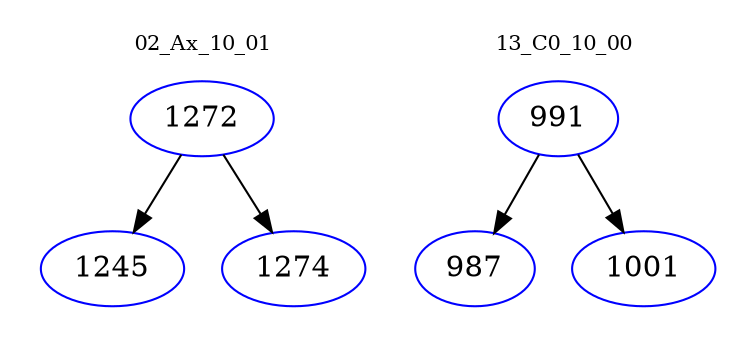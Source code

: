 digraph{
subgraph cluster_0 {
color = white
label = "02_Ax_10_01";
fontsize=10;
T0_1272 [label="1272", color="blue"]
T0_1272 -> T0_1245 [color="black"]
T0_1245 [label="1245", color="blue"]
T0_1272 -> T0_1274 [color="black"]
T0_1274 [label="1274", color="blue"]
}
subgraph cluster_1 {
color = white
label = "13_C0_10_00";
fontsize=10;
T1_991 [label="991", color="blue"]
T1_991 -> T1_987 [color="black"]
T1_987 [label="987", color="blue"]
T1_991 -> T1_1001 [color="black"]
T1_1001 [label="1001", color="blue"]
}
}
